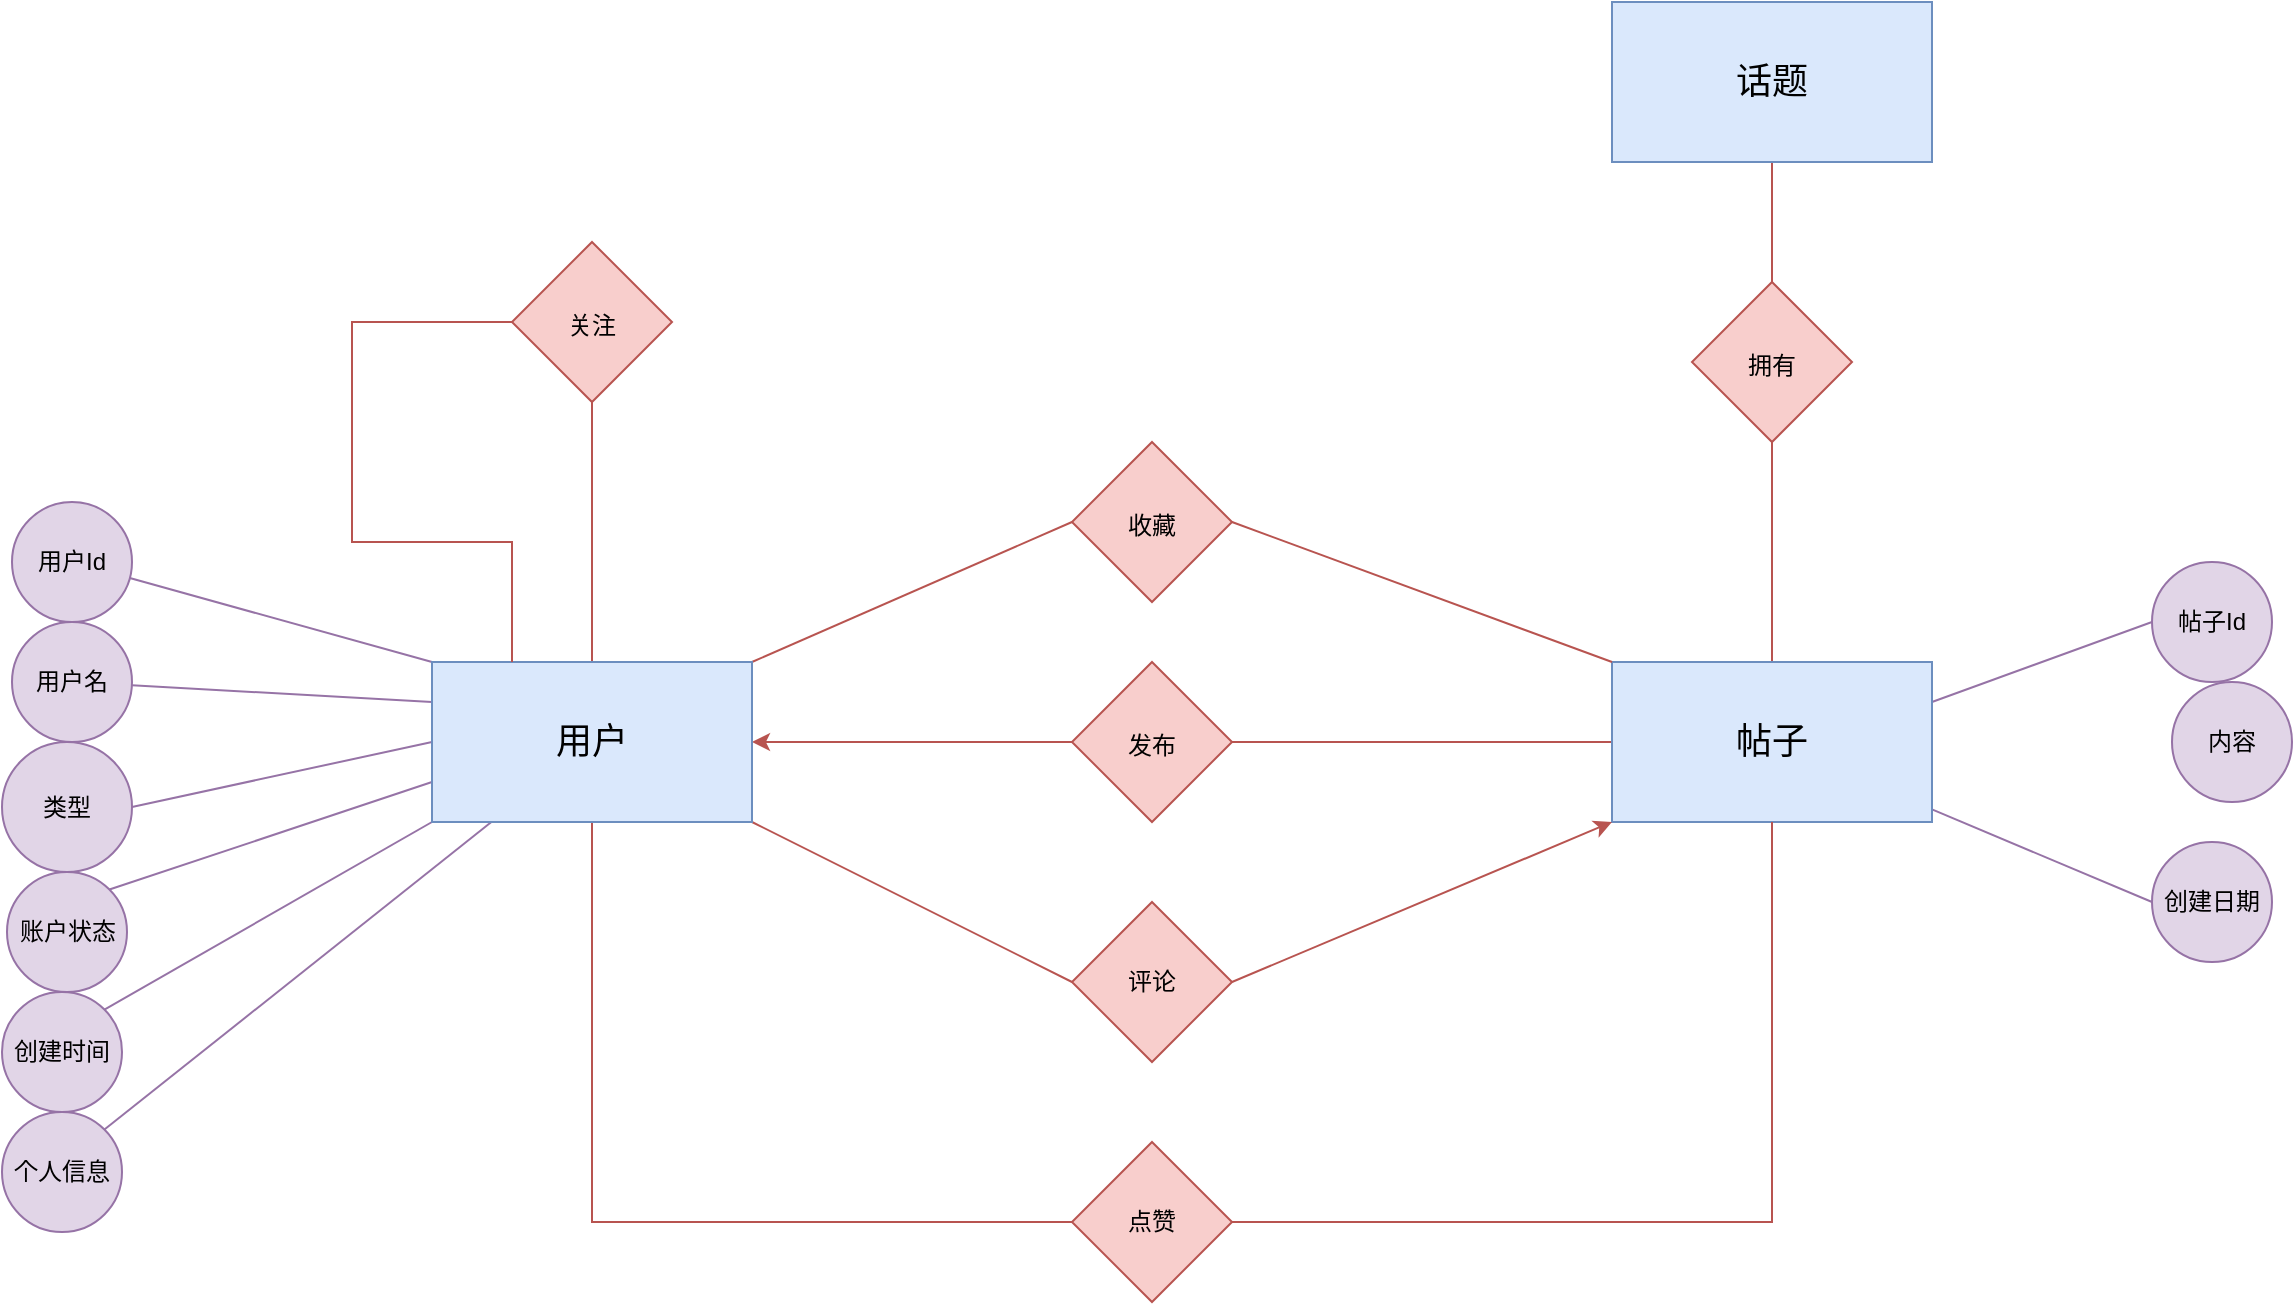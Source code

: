 <mxfile version="21.1.8" type="github">
  <diagram name="Page-1" id="42789a77-a242-8287-6e28-9cd8cfd52e62">
    <mxGraphModel dx="1827" dy="1091" grid="1" gridSize="10" guides="1" tooltips="1" connect="1" arrows="1" fold="1" page="1" pageScale="1" pageWidth="1100" pageHeight="850" background="none" math="0" shadow="0">
      <root>
        <mxCell id="0" />
        <mxCell id="1" parent="0" />
        <mxCell id="ZiD4bpsWM2vaAbMM09D3-5" value="" style="rounded=0;orthogonalLoop=1;jettySize=auto;html=1;strokeColor=#b85450;fontColor=#143642;fillColor=#f8cecc;endArrow=none;endFill=0;entryX=0;entryY=0.5;entryDx=0;entryDy=0;strokeWidth=1;" edge="1" parent="1" source="ZiD4bpsWM2vaAbMM09D3-3" target="ZiD4bpsWM2vaAbMM09D3-16">
          <mxGeometry relative="1" as="geometry">
            <mxPoint x="700.0" y="430" as="targetPoint" />
          </mxGeometry>
        </mxCell>
        <mxCell id="ZiD4bpsWM2vaAbMM09D3-4" value="" style="edgeStyle=orthogonalEdgeStyle;rounded=0;orthogonalLoop=1;jettySize=auto;html=1;strokeColor=#b85450;fontColor=#143642;fillColor=#f8cecc;entryX=1;entryY=0.5;entryDx=0;entryDy=0;strokeWidth=1;" edge="1" parent="1" source="ZiD4bpsWM2vaAbMM09D3-3" target="ZiD4bpsWM2vaAbMM09D3-14">
          <mxGeometry relative="1" as="geometry">
            <mxPoint x="400" y="430" as="targetPoint" />
            <Array as="points" />
          </mxGeometry>
        </mxCell>
        <mxCell id="ZiD4bpsWM2vaAbMM09D3-12" value="" style="edgeStyle=orthogonalEdgeStyle;rounded=0;orthogonalLoop=1;jettySize=auto;html=1;strokeColor=#b85450;fontColor=#143642;fillColor=#f8cecc;exitX=0.5;exitY=0;exitDx=0;exitDy=0;endArrow=none;endFill=0;strokeWidth=1;" edge="1" parent="1" source="ZiD4bpsWM2vaAbMM09D3-16" target="ZiD4bpsWM2vaAbMM09D3-11">
          <mxGeometry relative="1" as="geometry">
            <mxPoint x="770" y="480" as="sourcePoint" />
          </mxGeometry>
        </mxCell>
        <mxCell id="ZiD4bpsWM2vaAbMM09D3-13" value="" style="edgeStyle=orthogonalEdgeStyle;rounded=0;orthogonalLoop=1;jettySize=auto;html=1;strokeColor=#b85450;fontColor=#143642;fillColor=#f8cecc;entryX=0.5;entryY=1;entryDx=0;entryDy=0;endArrow=none;endFill=0;exitX=0.5;exitY=0;exitDx=0;exitDy=0;strokeWidth=1;" edge="1" parent="1" source="ZiD4bpsWM2vaAbMM09D3-11" target="ZiD4bpsWM2vaAbMM09D3-15">
          <mxGeometry relative="1" as="geometry">
            <mxPoint x="770" y="730" as="targetPoint" />
          </mxGeometry>
        </mxCell>
        <mxCell id="ZiD4bpsWM2vaAbMM09D3-25" style="rounded=0;orthogonalLoop=1;jettySize=auto;html=1;entryX=0;entryY=0.5;entryDx=0;entryDy=0;strokeColor=#b85450;fontColor=#143642;fillColor=#f8cecc;exitX=1;exitY=1;exitDx=0;exitDy=0;endArrow=none;endFill=0;strokeWidth=1;" edge="1" parent="1" source="ZiD4bpsWM2vaAbMM09D3-14" target="ZiD4bpsWM2vaAbMM09D3-22">
          <mxGeometry relative="1" as="geometry" />
        </mxCell>
        <mxCell id="ZiD4bpsWM2vaAbMM09D3-30" style="rounded=0;orthogonalLoop=1;jettySize=auto;html=1;entryX=0;entryY=0.5;entryDx=0;entryDy=0;strokeColor=#b85450;fontColor=#143642;fillColor=#f8cecc;exitX=0.5;exitY=1;exitDx=0;exitDy=0;edgeStyle=orthogonalEdgeStyle;endArrow=none;endFill=0;strokeWidth=1;" edge="1" parent="1" source="ZiD4bpsWM2vaAbMM09D3-14" target="ZiD4bpsWM2vaAbMM09D3-29">
          <mxGeometry relative="1" as="geometry" />
        </mxCell>
        <mxCell id="ZiD4bpsWM2vaAbMM09D3-33" style="rounded=0;orthogonalLoop=1;jettySize=auto;html=1;entryX=1;entryY=0;entryDx=0;entryDy=0;strokeColor=#b85450;fontColor=#143642;fillColor=#f8cecc;exitX=0;exitY=0.5;exitDx=0;exitDy=0;endArrow=none;endFill=0;strokeWidth=1;" edge="1" parent="1" source="ZiD4bpsWM2vaAbMM09D3-32" target="ZiD4bpsWM2vaAbMM09D3-14">
          <mxGeometry relative="1" as="geometry" />
        </mxCell>
        <mxCell id="ZiD4bpsWM2vaAbMM09D3-36" style="edgeStyle=orthogonalEdgeStyle;rounded=0;orthogonalLoop=1;jettySize=auto;html=1;entryX=0.5;entryY=1;entryDx=0;entryDy=0;strokeColor=#b85450;fontColor=#143642;fillColor=#f8cecc;endArrow=none;endFill=0;strokeWidth=1;" edge="1" parent="1" source="ZiD4bpsWM2vaAbMM09D3-14" target="ZiD4bpsWM2vaAbMM09D3-35">
          <mxGeometry relative="1" as="geometry" />
        </mxCell>
        <mxCell id="ZiD4bpsWM2vaAbMM09D3-40" value="" style="rounded=0;orthogonalLoop=1;jettySize=auto;html=1;strokeColor=#9673a6;fontColor=#143642;fillColor=#e1d5e7;exitX=0;exitY=0.25;exitDx=0;exitDy=0;endArrow=none;endFill=0;" edge="1" parent="1" source="ZiD4bpsWM2vaAbMM09D3-14" target="ZiD4bpsWM2vaAbMM09D3-39">
          <mxGeometry relative="1" as="geometry" />
        </mxCell>
        <mxCell id="ZiD4bpsWM2vaAbMM09D3-44" value="" style="rounded=0;orthogonalLoop=1;jettySize=auto;html=1;strokeColor=#9673a6;fontColor=#143642;fillColor=#e1d5e7;exitX=0;exitY=0;exitDx=0;exitDy=0;endArrow=none;endFill=0;" edge="1" parent="1" source="ZiD4bpsWM2vaAbMM09D3-14" target="ZiD4bpsWM2vaAbMM09D3-43">
          <mxGeometry relative="1" as="geometry" />
        </mxCell>
        <mxCell id="ZiD4bpsWM2vaAbMM09D3-52" style="edgeStyle=none;shape=connector;rounded=0;orthogonalLoop=1;jettySize=auto;html=1;exitX=0;exitY=0.5;exitDx=0;exitDy=0;entryX=1;entryY=0.5;entryDx=0;entryDy=0;labelBackgroundColor=default;strokeColor=#9673a6;fontFamily=Helvetica;fontSize=11;fontColor=#143642;endArrow=none;fillColor=#e1d5e7;endFill=0;" edge="1" parent="1" source="ZiD4bpsWM2vaAbMM09D3-14" target="ZiD4bpsWM2vaAbMM09D3-49">
          <mxGeometry relative="1" as="geometry" />
        </mxCell>
        <mxCell id="ZiD4bpsWM2vaAbMM09D3-56" style="edgeStyle=none;shape=connector;rounded=0;orthogonalLoop=1;jettySize=auto;html=1;exitX=0;exitY=1;exitDx=0;exitDy=0;entryX=1;entryY=0;entryDx=0;entryDy=0;labelBackgroundColor=default;strokeColor=#9673a6;fontFamily=Helvetica;fontSize=11;fontColor=#143642;endArrow=none;fillColor=#e1d5e7;endFill=0;" edge="1" parent="1" source="ZiD4bpsWM2vaAbMM09D3-14" target="ZiD4bpsWM2vaAbMM09D3-54">
          <mxGeometry relative="1" as="geometry" />
        </mxCell>
        <mxCell id="ZiD4bpsWM2vaAbMM09D3-57" style="edgeStyle=none;shape=connector;rounded=0;orthogonalLoop=1;jettySize=auto;html=1;exitX=0;exitY=0.75;exitDx=0;exitDy=0;entryX=1;entryY=0;entryDx=0;entryDy=0;labelBackgroundColor=default;strokeColor=#9673a6;fontFamily=Helvetica;fontSize=11;fontColor=#143642;endArrow=none;fillColor=#e1d5e7;endFill=0;" edge="1" parent="1" source="ZiD4bpsWM2vaAbMM09D3-14" target="ZiD4bpsWM2vaAbMM09D3-55">
          <mxGeometry relative="1" as="geometry" />
        </mxCell>
        <mxCell id="ZiD4bpsWM2vaAbMM09D3-64" value="" style="edgeStyle=none;shape=connector;rounded=0;orthogonalLoop=1;jettySize=auto;html=1;labelBackgroundColor=default;strokeColor=#9673a6;fontFamily=Helvetica;fontSize=11;fontColor=#143642;endArrow=none;endFill=0;fillColor=#e1d5e7;entryX=1;entryY=0;entryDx=0;entryDy=0;" edge="1" parent="1" source="ZiD4bpsWM2vaAbMM09D3-14" target="ZiD4bpsWM2vaAbMM09D3-65">
          <mxGeometry relative="1" as="geometry">
            <mxPoint x="116.324" y="594.5" as="targetPoint" />
          </mxGeometry>
        </mxCell>
        <mxCell id="ZiD4bpsWM2vaAbMM09D3-14" value="&lt;font style=&quot;font-size: 18px;&quot;&gt;用户&lt;/font&gt;" style="rounded=0;whiteSpace=wrap;html=1;strokeColor=#6c8ebf;fillColor=#dae8fc;" vertex="1" parent="1">
          <mxGeometry x="280" y="360" width="160" height="80" as="geometry" />
        </mxCell>
        <mxCell id="ZiD4bpsWM2vaAbMM09D3-15" value="话题" style="rounded=0;whiteSpace=wrap;html=1;strokeColor=#6c8ebf;fillColor=#dae8fc;fontSize=18;" vertex="1" parent="1">
          <mxGeometry x="870" y="30" width="160" height="80" as="geometry" />
        </mxCell>
        <mxCell id="ZiD4bpsWM2vaAbMM09D3-66" style="edgeStyle=none;shape=connector;rounded=0;orthogonalLoop=1;jettySize=auto;html=1;entryX=0;entryY=0.5;entryDx=0;entryDy=0;labelBackgroundColor=default;strokeColor=#9673a6;fontFamily=Helvetica;fontSize=11;fontColor=#143642;endArrow=none;endFill=0;fillColor=#e1d5e7;" edge="1" parent="1" source="ZiD4bpsWM2vaAbMM09D3-16" target="ZiD4bpsWM2vaAbMM09D3-62">
          <mxGeometry relative="1" as="geometry" />
        </mxCell>
        <mxCell id="ZiD4bpsWM2vaAbMM09D3-68" style="edgeStyle=none;shape=connector;rounded=0;orthogonalLoop=1;jettySize=auto;html=1;exitX=1;exitY=0.25;exitDx=0;exitDy=0;entryX=0;entryY=0.5;entryDx=0;entryDy=0;labelBackgroundColor=default;strokeColor=#9673a6;fontFamily=Helvetica;fontSize=11;fontColor=#143642;endArrow=none;endFill=0;fillColor=#e1d5e7;" edge="1" parent="1" source="ZiD4bpsWM2vaAbMM09D3-16" target="ZiD4bpsWM2vaAbMM09D3-67">
          <mxGeometry relative="1" as="geometry" />
        </mxCell>
        <mxCell id="ZiD4bpsWM2vaAbMM09D3-16" value="帖子" style="rounded=0;whiteSpace=wrap;html=1;strokeColor=#6c8ebf;fillColor=#dae8fc;fontSize=18;" vertex="1" parent="1">
          <mxGeometry x="870" y="360" width="160" height="80" as="geometry" />
        </mxCell>
        <mxCell id="ZiD4bpsWM2vaAbMM09D3-26" style="rounded=0;orthogonalLoop=1;jettySize=auto;html=1;entryX=0;entryY=1;entryDx=0;entryDy=0;strokeColor=#b85450;fontColor=#143642;fillColor=#f8cecc;exitX=1;exitY=0.5;exitDx=0;exitDy=0;strokeWidth=1;" edge="1" parent="1" source="ZiD4bpsWM2vaAbMM09D3-22" target="ZiD4bpsWM2vaAbMM09D3-16">
          <mxGeometry relative="1" as="geometry" />
        </mxCell>
        <mxCell id="ZiD4bpsWM2vaAbMM09D3-31" style="edgeStyle=orthogonalEdgeStyle;rounded=0;orthogonalLoop=1;jettySize=auto;html=1;entryX=0.5;entryY=1;entryDx=0;entryDy=0;strokeColor=#b85450;fontColor=#143642;fillColor=#f8cecc;endArrow=none;endFill=0;strokeWidth=1;" edge="1" parent="1" source="ZiD4bpsWM2vaAbMM09D3-29" target="ZiD4bpsWM2vaAbMM09D3-16">
          <mxGeometry relative="1" as="geometry" />
        </mxCell>
        <mxCell id="ZiD4bpsWM2vaAbMM09D3-34" style="rounded=0;orthogonalLoop=1;jettySize=auto;html=1;entryX=0;entryY=0;entryDx=0;entryDy=0;strokeColor=#b85450;fontColor=#143642;fillColor=#f8cecc;exitX=1;exitY=0.5;exitDx=0;exitDy=0;endArrow=none;endFill=0;strokeWidth=1;" edge="1" parent="1" source="ZiD4bpsWM2vaAbMM09D3-32" target="ZiD4bpsWM2vaAbMM09D3-16">
          <mxGeometry relative="1" as="geometry" />
        </mxCell>
        <mxCell id="ZiD4bpsWM2vaAbMM09D3-37" style="edgeStyle=orthogonalEdgeStyle;rounded=0;orthogonalLoop=1;jettySize=auto;html=1;entryX=0.25;entryY=0;entryDx=0;entryDy=0;strokeColor=#b85450;fontColor=#143642;fillColor=#f8cecc;exitX=0;exitY=0.5;exitDx=0;exitDy=0;endArrow=none;endFill=0;strokeWidth=1;" edge="1" parent="1" source="ZiD4bpsWM2vaAbMM09D3-35" target="ZiD4bpsWM2vaAbMM09D3-14">
          <mxGeometry relative="1" as="geometry">
            <Array as="points">
              <mxPoint x="240" y="190" />
              <mxPoint x="240" y="300" />
              <mxPoint x="320" y="300" />
            </Array>
          </mxGeometry>
        </mxCell>
        <mxCell id="ZiD4bpsWM2vaAbMM09D3-39" value="用户名" style="ellipse;whiteSpace=wrap;html=1;fillColor=#e1d5e7;strokeColor=#9673a6;rounded=0;" vertex="1" parent="1">
          <mxGeometry x="70" y="340" width="60" height="60" as="geometry" />
        </mxCell>
        <mxCell id="ZiD4bpsWM2vaAbMM09D3-43" value="用户Id" style="ellipse;whiteSpace=wrap;html=1;fillColor=#e1d5e7;strokeColor=#9673a6;rounded=0;" vertex="1" parent="1">
          <mxGeometry x="70" y="280" width="60" height="60" as="geometry" />
        </mxCell>
        <mxCell id="ZiD4bpsWM2vaAbMM09D3-3" value="&lt;font style=&quot;font-size: 12px;&quot;&gt;发布&lt;/font&gt;" style="rhombus;whiteSpace=wrap;html=1;fontSize=18;fillColor=#f8cecc;strokeColor=#b85450;labelBackgroundColor=none;" vertex="1" parent="1">
          <mxGeometry x="600" y="360" width="80" height="80" as="geometry" />
        </mxCell>
        <mxCell id="ZiD4bpsWM2vaAbMM09D3-11" value="&lt;font style=&quot;font-size: 12px;&quot;&gt;拥有&lt;/font&gt;" style="rhombus;whiteSpace=wrap;html=1;fontSize=18;fillColor=#f8cecc;strokeColor=#b85450;labelBackgroundColor=none;" vertex="1" parent="1">
          <mxGeometry x="910" y="170" width="80" height="80" as="geometry" />
        </mxCell>
        <mxCell id="ZiD4bpsWM2vaAbMM09D3-22" value="评论" style="rhombus;whiteSpace=wrap;html=1;fontSize=12;fillColor=#f8cecc;strokeColor=#b85450;labelBackgroundColor=none;" vertex="1" parent="1">
          <mxGeometry x="600" y="480" width="80" height="80" as="geometry" />
        </mxCell>
        <mxCell id="ZiD4bpsWM2vaAbMM09D3-29" value="点赞" style="rhombus;whiteSpace=wrap;html=1;fontSize=12;fillColor=#f8cecc;strokeColor=#b85450;labelBackgroundColor=none;" vertex="1" parent="1">
          <mxGeometry x="600" y="600" width="80" height="80" as="geometry" />
        </mxCell>
        <mxCell id="ZiD4bpsWM2vaAbMM09D3-32" value="&lt;font style=&quot;font-size: 12px;&quot;&gt;收藏&lt;/font&gt;" style="rhombus;whiteSpace=wrap;html=1;fontSize=18;fillColor=#f8cecc;strokeColor=#b85450;labelBackgroundColor=none;" vertex="1" parent="1">
          <mxGeometry x="600" y="250" width="80" height="80" as="geometry" />
        </mxCell>
        <mxCell id="ZiD4bpsWM2vaAbMM09D3-35" value="&lt;font style=&quot;font-size: 12px;&quot;&gt;关注&lt;/font&gt;" style="rhombus;whiteSpace=wrap;html=1;fontSize=18;fillColor=#f8cecc;strokeColor=#b85450;labelBackgroundColor=none;" vertex="1" parent="1">
          <mxGeometry x="320" y="150" width="80" height="80" as="geometry" />
        </mxCell>
        <mxCell id="ZiD4bpsWM2vaAbMM09D3-49" value="类型" style="ellipse;whiteSpace=wrap;html=1;fillColor=#e1d5e7;strokeColor=#9673a6;rounded=0;" vertex="1" parent="1">
          <mxGeometry x="65" y="400" width="65" height="65" as="geometry" />
        </mxCell>
        <mxCell id="ZiD4bpsWM2vaAbMM09D3-54" value="创建时间" style="ellipse;whiteSpace=wrap;html=1;fillColor=#e1d5e7;strokeColor=#9673a6;rounded=0;" vertex="1" parent="1">
          <mxGeometry x="65" y="525" width="60" height="60" as="geometry" />
        </mxCell>
        <mxCell id="ZiD4bpsWM2vaAbMM09D3-55" value="账户状态" style="ellipse;whiteSpace=wrap;html=1;fillColor=#e1d5e7;strokeColor=#9673a6;rounded=0;" vertex="1" parent="1">
          <mxGeometry x="67.5" y="465" width="60" height="60" as="geometry" />
        </mxCell>
        <mxCell id="ZiD4bpsWM2vaAbMM09D3-62" value="创建日期" style="ellipse;whiteSpace=wrap;html=1;fillColor=#e1d5e7;strokeColor=#9673a6;rounded=0;" vertex="1" parent="1">
          <mxGeometry x="1140" y="450" width="60" height="60" as="geometry" />
        </mxCell>
        <mxCell id="ZiD4bpsWM2vaAbMM09D3-65" value="个人信息" style="ellipse;whiteSpace=wrap;html=1;fillColor=#e1d5e7;strokeColor=#9673a6;rounded=0;" vertex="1" parent="1">
          <mxGeometry x="65" y="585" width="60" height="60" as="geometry" />
        </mxCell>
        <mxCell id="ZiD4bpsWM2vaAbMM09D3-67" value="帖子Id" style="ellipse;whiteSpace=wrap;html=1;fillColor=#e1d5e7;strokeColor=#9673a6;rounded=0;" vertex="1" parent="1">
          <mxGeometry x="1140" y="310" width="60" height="60" as="geometry" />
        </mxCell>
        <mxCell id="ZiD4bpsWM2vaAbMM09D3-70" value="内容" style="ellipse;whiteSpace=wrap;html=1;fillColor=#e1d5e7;strokeColor=#9673a6;rounded=0;" vertex="1" parent="1">
          <mxGeometry x="1150" y="370" width="60" height="60" as="geometry" />
        </mxCell>
      </root>
    </mxGraphModel>
  </diagram>
</mxfile>
